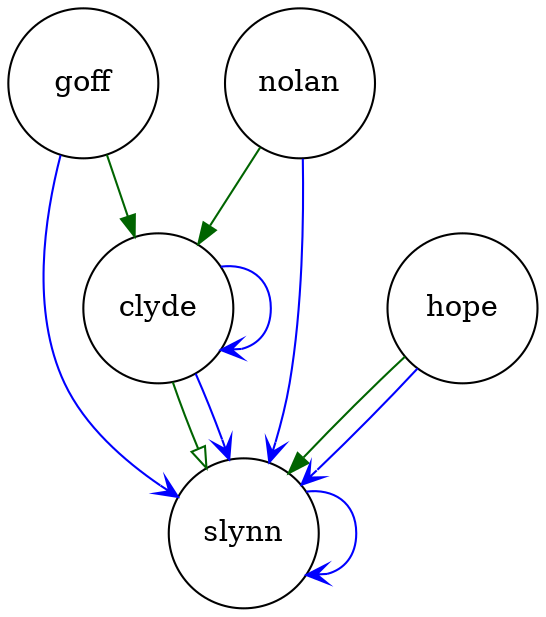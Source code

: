 digraph bbbcase12 { 
 K=0.6 
 "slynn" -> { "slynn" } [color="blue", arrowhead="vee", penwidth=1, href="#157"]; 
 "goff" -> { "clyde" } [color="darkgreen", arrowhead="normal", penwidth=1, href="#166"]; 
 "goff" -> { "slynn" } [color="blue", arrowhead="vee", penwidth=1, href="#166"]; 
 "nolan" -> { "clyde" } [color="darkgreen", arrowhead="normal", penwidth=1, href="#172"]; 
 "nolan" -> { "slynn" } [color="blue", arrowhead="vee", penwidth=1, href="#172"]; 
 "hope" -> { "slynn" } [color="darkgreen", arrowhead="normal", penwidth=1, href="#178"]; 
 "hope" -> { "slynn" } [color="blue", arrowhead="vee", penwidth=1, href="#178"]; 
 "clyde" -> { "slynn" } [color="darkgreen", arrowhead="onormal", penwidth=1, href="#211"]; 
 "clyde" -> { "clyde" } [color="blue", arrowhead="vee", penwidth=1, href="#215"]; 
 "clyde" -> { "slynn" } [color="blue", arrowhead="vee", penwidth=1, href="#215"]; 
 "slynn" [shape="circle", fixedsize="true", height=1, width=1, style="filled", fillcolor="white", href="#slynn"]; 
 "goff" [shape="circle", fixedsize="true", height=1, width=1, style="filled", fillcolor="white", href="#goff"]; 
 "nolan" [shape="circle", fixedsize="true", height=1, width=1, style="filled", fillcolor="white", href="#nolan"]; 
 "hope" [shape="circle", fixedsize="true", height=1, width=1, style="filled", fillcolor="white", href="#hope"]; 
 "clyde" [shape="circle", fixedsize="true", height=1, width=1, style="filled", fillcolor="white", href="#clyde"]; 

}